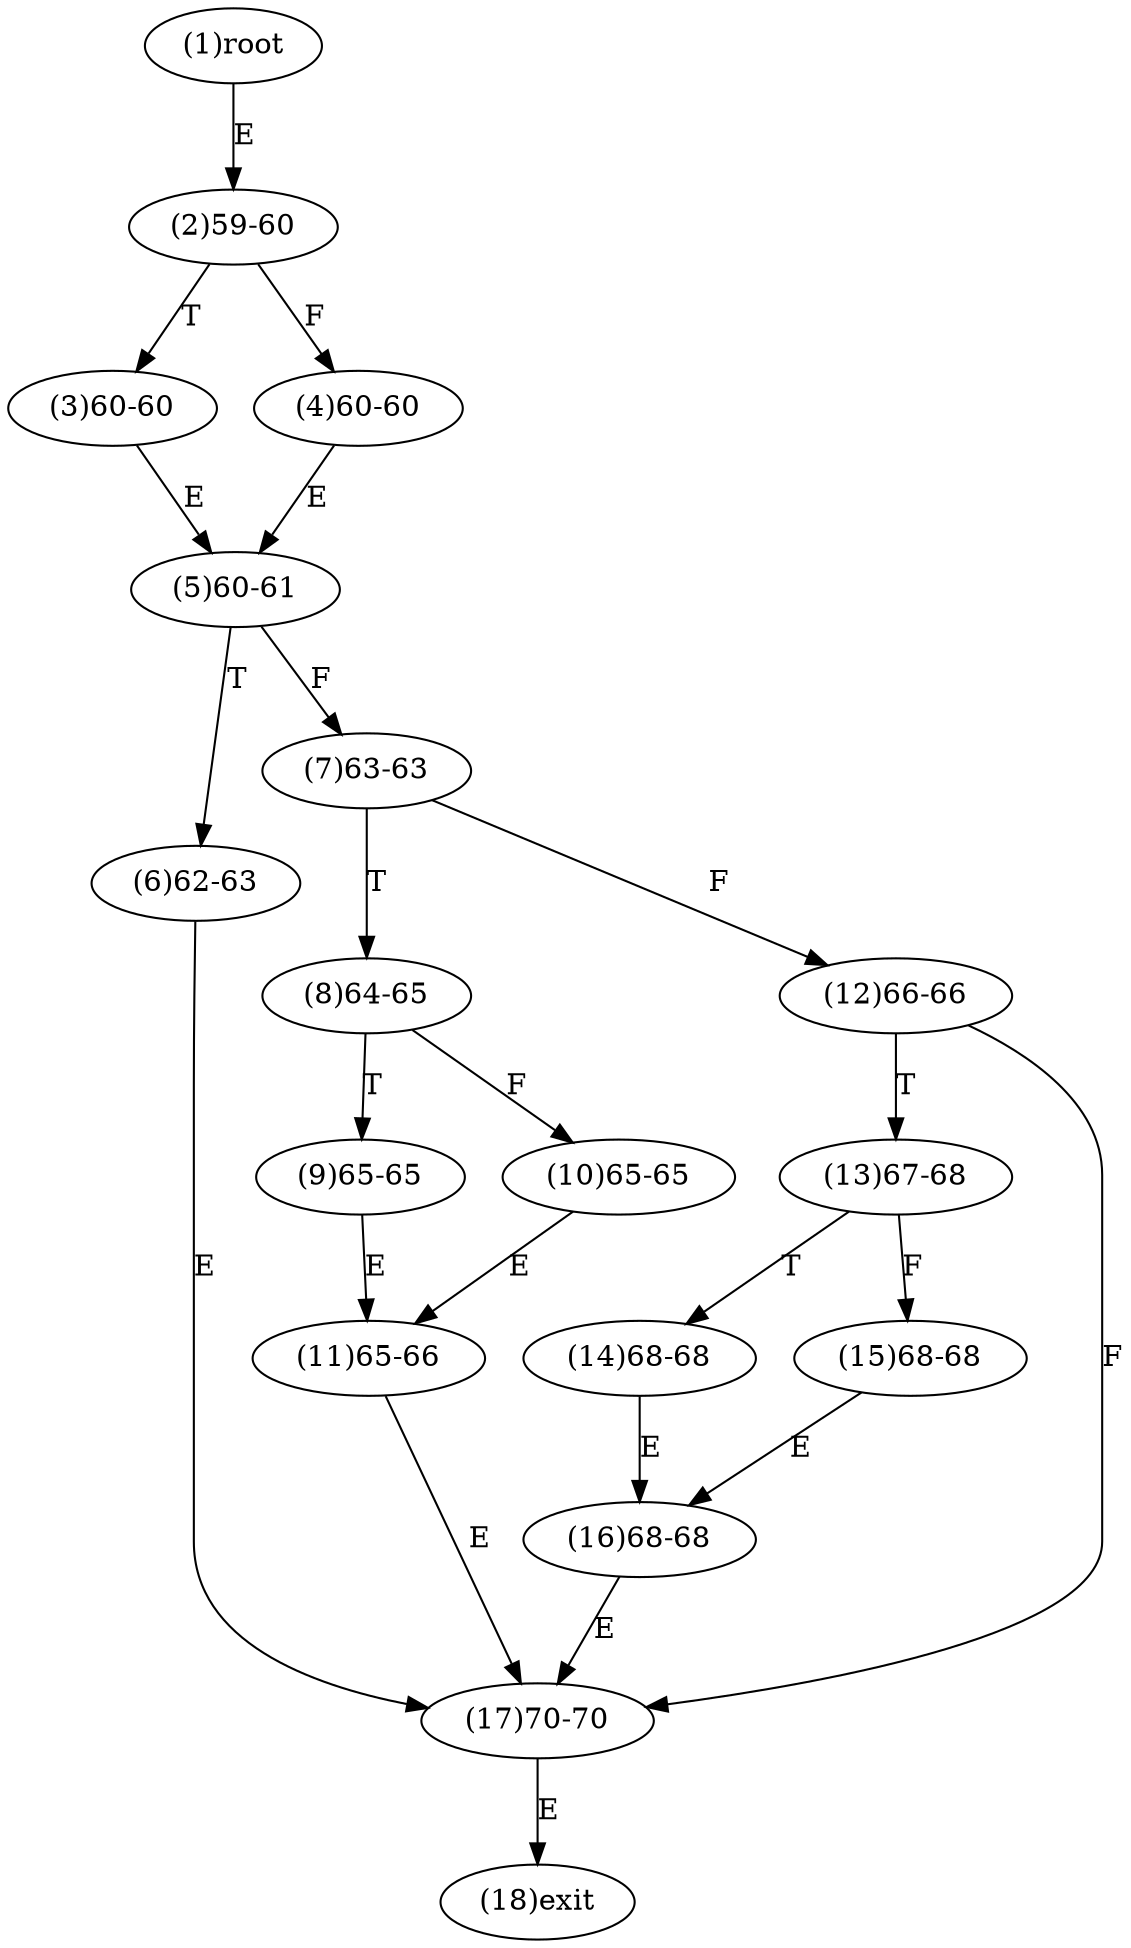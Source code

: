 digraph "" { 
1[ label="(1)root"];
2[ label="(2)59-60"];
3[ label="(3)60-60"];
4[ label="(4)60-60"];
5[ label="(5)60-61"];
6[ label="(6)62-63"];
7[ label="(7)63-63"];
8[ label="(8)64-65"];
9[ label="(9)65-65"];
10[ label="(10)65-65"];
11[ label="(11)65-66"];
12[ label="(12)66-66"];
13[ label="(13)67-68"];
14[ label="(14)68-68"];
15[ label="(15)68-68"];
17[ label="(17)70-70"];
16[ label="(16)68-68"];
18[ label="(18)exit"];
1->2[ label="E"];
2->4[ label="F"];
2->3[ label="T"];
3->5[ label="E"];
4->5[ label="E"];
5->7[ label="F"];
5->6[ label="T"];
6->17[ label="E"];
7->12[ label="F"];
7->8[ label="T"];
8->10[ label="F"];
8->9[ label="T"];
9->11[ label="E"];
10->11[ label="E"];
11->17[ label="E"];
12->17[ label="F"];
12->13[ label="T"];
13->15[ label="F"];
13->14[ label="T"];
14->16[ label="E"];
15->16[ label="E"];
16->17[ label="E"];
17->18[ label="E"];
}